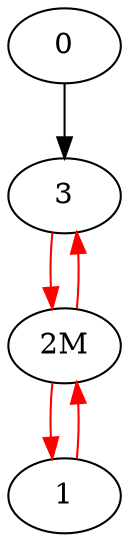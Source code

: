 Digraph G {
0->3;
edge [color=red];
1->"2M";
edge [color=black];
edge [color=red];
"2M"->1;
edge [color=black];
edge [color=red];
"2M"->3;
edge [color=black];
edge [color=red];
3->"2M";
edge [color=black];
}
